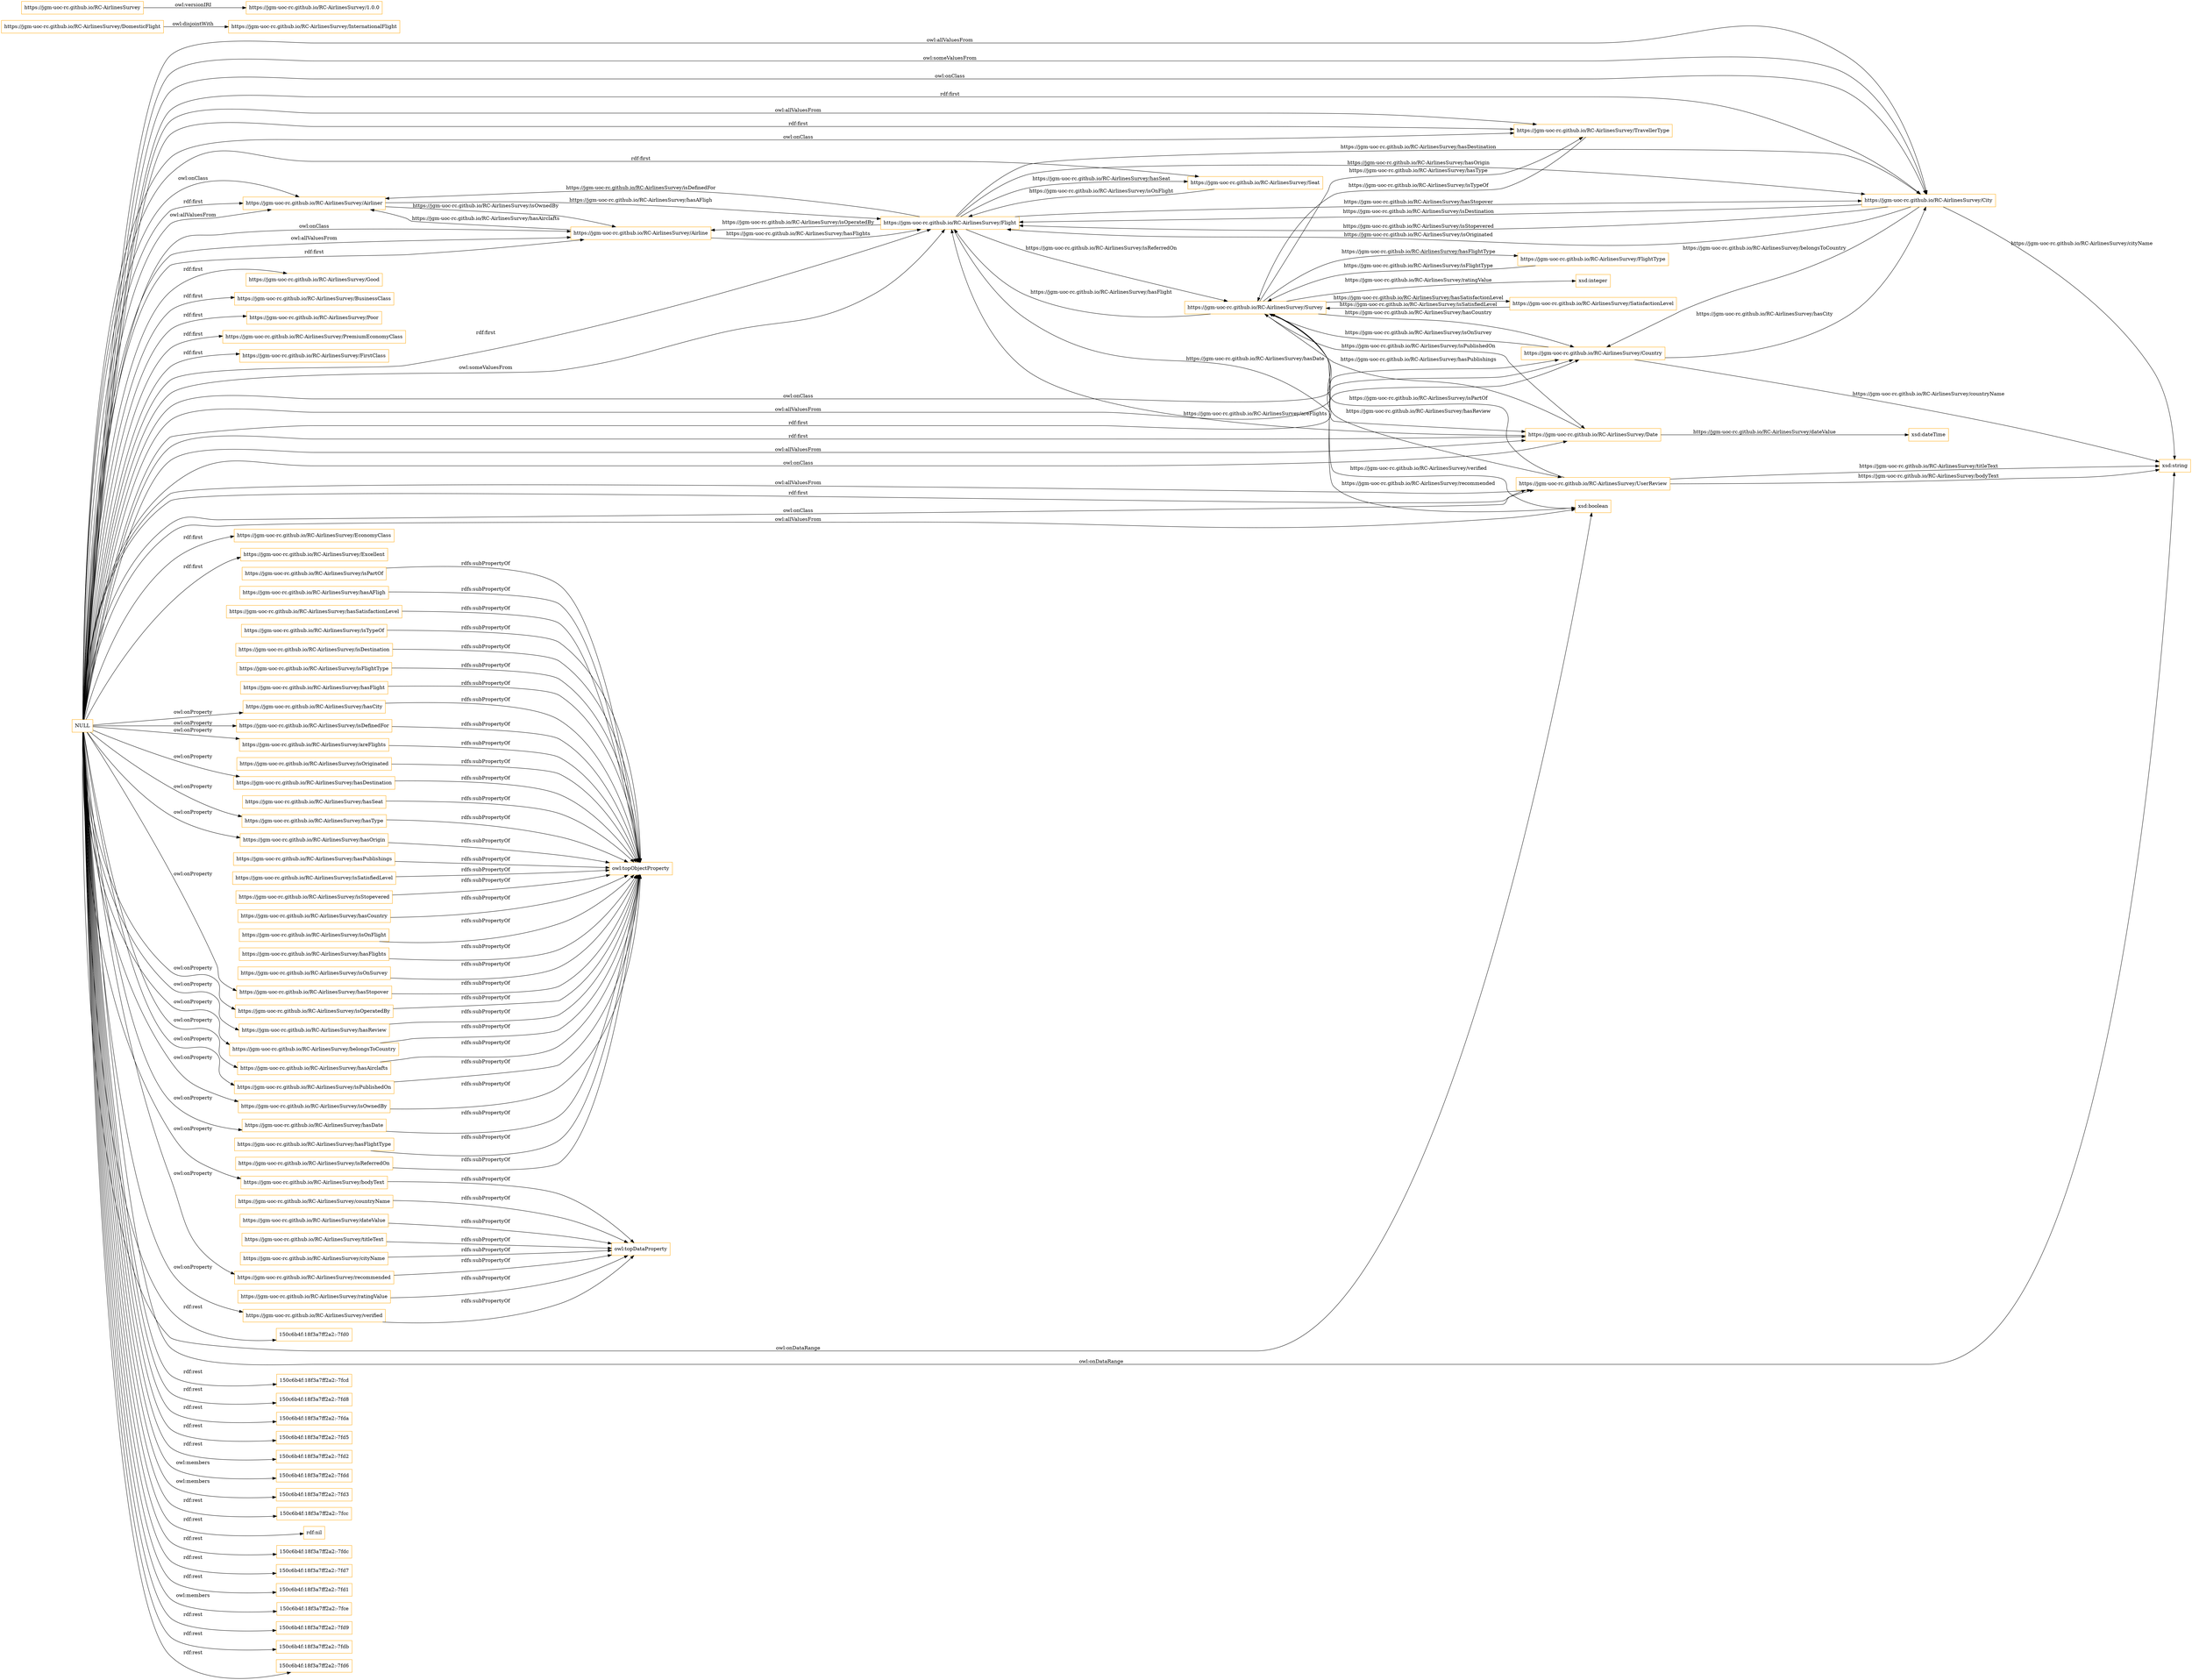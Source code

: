 digraph ar2dtool_diagram { 
rankdir=LR;
size="1501"
node [shape = rectangle, color="orange"]; "https://jgm-uoc-rc.github.io/RC-AirlinesSurvey/Airliner" "https://jgm-uoc-rc.github.io/RC-AirlinesSurvey/Good" "https://jgm-uoc-rc.github.io/RC-AirlinesSurvey/TravellerType" "https://jgm-uoc-rc.github.io/RC-AirlinesSurvey/Date" "https://jgm-uoc-rc.github.io/RC-AirlinesSurvey/Airline" "https://jgm-uoc-rc.github.io/RC-AirlinesSurvey/BusinessClass" "https://jgm-uoc-rc.github.io/RC-AirlinesSurvey/SatisfactionLevel" "https://jgm-uoc-rc.github.io/RC-AirlinesSurvey/Flight" "https://jgm-uoc-rc.github.io/RC-AirlinesSurvey/DomesticFlight" "https://jgm-uoc-rc.github.io/RC-AirlinesSurvey/Poor" "https://jgm-uoc-rc.github.io/RC-AirlinesSurvey/PremiumEconomyClass" "https://jgm-uoc-rc.github.io/RC-AirlinesSurvey/FirstClass" "https://jgm-uoc-rc.github.io/RC-AirlinesSurvey/Country" "https://jgm-uoc-rc.github.io/RC-AirlinesSurvey/Seat" "https://jgm-uoc-rc.github.io/RC-AirlinesSurvey/City" "https://jgm-uoc-rc.github.io/RC-AirlinesSurvey/UserReview" "https://jgm-uoc-rc.github.io/RC-AirlinesSurvey/Survey" "https://jgm-uoc-rc.github.io/RC-AirlinesSurvey/EconomyClass" "https://jgm-uoc-rc.github.io/RC-AirlinesSurvey/InternationalFlight" "https://jgm-uoc-rc.github.io/RC-AirlinesSurvey/FlightType" "https://jgm-uoc-rc.github.io/RC-AirlinesSurvey/Excellent" ; /*classes style*/
	"https://jgm-uoc-rc.github.io/RC-AirlinesSurvey/isDestination" -> "owl:topObjectProperty" [ label = "rdfs:subPropertyOf" ];
	"https://jgm-uoc-rc.github.io/RC-AirlinesSurvey/isFlightType" -> "owl:topObjectProperty" [ label = "rdfs:subPropertyOf" ];
	"https://jgm-uoc-rc.github.io/RC-AirlinesSurvey" -> "https://jgm-uoc-rc.github.io/RC-AirlinesSurvey/1.0.0" [ label = "owl:versionIRI" ];
	"https://jgm-uoc-rc.github.io/RC-AirlinesSurvey/hasFlight" -> "owl:topObjectProperty" [ label = "rdfs:subPropertyOf" ];
	"https://jgm-uoc-rc.github.io/RC-AirlinesSurvey/hasCity" -> "owl:topObjectProperty" [ label = "rdfs:subPropertyOf" ];
	"https://jgm-uoc-rc.github.io/RC-AirlinesSurvey/isDefinedFor" -> "owl:topObjectProperty" [ label = "rdfs:subPropertyOf" ];
	"https://jgm-uoc-rc.github.io/RC-AirlinesSurvey/areFlights" -> "owl:topObjectProperty" [ label = "rdfs:subPropertyOf" ];
	"https://jgm-uoc-rc.github.io/RC-AirlinesSurvey/cityName" -> "owl:topDataProperty" [ label = "rdfs:subPropertyOf" ];
	"https://jgm-uoc-rc.github.io/RC-AirlinesSurvey/recommended" -> "owl:topDataProperty" [ label = "rdfs:subPropertyOf" ];
	"https://jgm-uoc-rc.github.io/RC-AirlinesSurvey/ratingValue" -> "owl:topDataProperty" [ label = "rdfs:subPropertyOf" ];
	"https://jgm-uoc-rc.github.io/RC-AirlinesSurvey/isOriginated" -> "owl:topObjectProperty" [ label = "rdfs:subPropertyOf" ];
	"https://jgm-uoc-rc.github.io/RC-AirlinesSurvey/hasDestination" -> "owl:topObjectProperty" [ label = "rdfs:subPropertyOf" ];
	"https://jgm-uoc-rc.github.io/RC-AirlinesSurvey/hasSeat" -> "owl:topObjectProperty" [ label = "rdfs:subPropertyOf" ];
	"https://jgm-uoc-rc.github.io/RC-AirlinesSurvey/hasType" -> "owl:topObjectProperty" [ label = "rdfs:subPropertyOf" ];
	"https://jgm-uoc-rc.github.io/RC-AirlinesSurvey/hasOrigin" -> "owl:topObjectProperty" [ label = "rdfs:subPropertyOf" ];
	"https://jgm-uoc-rc.github.io/RC-AirlinesSurvey/hasPublishings" -> "owl:topObjectProperty" [ label = "rdfs:subPropertyOf" ];
	"https://jgm-uoc-rc.github.io/RC-AirlinesSurvey/verified" -> "owl:topDataProperty" [ label = "rdfs:subPropertyOf" ];
	"https://jgm-uoc-rc.github.io/RC-AirlinesSurvey/isSatisfiedLevel" -> "owl:topObjectProperty" [ label = "rdfs:subPropertyOf" ];
	"https://jgm-uoc-rc.github.io/RC-AirlinesSurvey/isStopevered" -> "owl:topObjectProperty" [ label = "rdfs:subPropertyOf" ];
	"https://jgm-uoc-rc.github.io/RC-AirlinesSurvey/hasCountry" -> "owl:topObjectProperty" [ label = "rdfs:subPropertyOf" ];
	"https://jgm-uoc-rc.github.io/RC-AirlinesSurvey/isOnFlight" -> "owl:topObjectProperty" [ label = "rdfs:subPropertyOf" ];
	"https://jgm-uoc-rc.github.io/RC-AirlinesSurvey/hasFlights" -> "owl:topObjectProperty" [ label = "rdfs:subPropertyOf" ];
	"https://jgm-uoc-rc.github.io/RC-AirlinesSurvey/isOnSurvey" -> "owl:topObjectProperty" [ label = "rdfs:subPropertyOf" ];
	"https://jgm-uoc-rc.github.io/RC-AirlinesSurvey/hasStopover" -> "owl:topObjectProperty" [ label = "rdfs:subPropertyOf" ];
	"NULL" -> "https://jgm-uoc-rc.github.io/RC-AirlinesSurvey/Poor" [ label = "rdf:first" ];
	"NULL" -> "https://jgm-uoc-rc.github.io/RC-AirlinesSurvey/hasStopover" [ label = "owl:onProperty" ];
	"NULL" -> "https://jgm-uoc-rc.github.io/RC-AirlinesSurvey/isOperatedBy" [ label = "owl:onProperty" ];
	"NULL" -> "https://jgm-uoc-rc.github.io/RC-AirlinesSurvey/Good" [ label = "rdf:first" ];
	"NULL" -> "150c6b4f:18f3a7ff2a2:-7fd0" [ label = "rdf:rest" ];
	"NULL" -> "https://jgm-uoc-rc.github.io/RC-AirlinesSurvey/Airliner" [ label = "rdf:first" ];
	"NULL" -> "https://jgm-uoc-rc.github.io/RC-AirlinesSurvey/TravellerType" [ label = "owl:allValuesFrom" ];
	"NULL" -> "https://jgm-uoc-rc.github.io/RC-AirlinesSurvey/Excellent" [ label = "rdf:first" ];
	"NULL" -> "https://jgm-uoc-rc.github.io/RC-AirlinesSurvey/Country" [ label = "owl:onClass" ];
	"NULL" -> "xsd:boolean" [ label = "owl:allValuesFrom" ];
	"NULL" -> "https://jgm-uoc-rc.github.io/RC-AirlinesSurvey/hasReview" [ label = "owl:onProperty" ];
	"NULL" -> "150c6b4f:18f3a7ff2a2:-7fcd" [ label = "rdf:rest" ];
	"NULL" -> "https://jgm-uoc-rc.github.io/RC-AirlinesSurvey/recommended" [ label = "owl:onProperty" ];
	"NULL" -> "https://jgm-uoc-rc.github.io/RC-AirlinesSurvey/Country" [ label = "owl:allValuesFrom" ];
	"NULL" -> "https://jgm-uoc-rc.github.io/RC-AirlinesSurvey/Airline" [ label = "owl:allValuesFrom" ];
	"NULL" -> "150c6b4f:18f3a7ff2a2:-7fd8" [ label = "rdf:rest" ];
	"NULL" -> "https://jgm-uoc-rc.github.io/RC-AirlinesSurvey/belongsToCountry" [ label = "owl:onProperty" ];
	"NULL" -> "https://jgm-uoc-rc.github.io/RC-AirlinesSurvey/Country" [ label = "rdf:first" ];
	"NULL" -> "https://jgm-uoc-rc.github.io/RC-AirlinesSurvey/BusinessClass" [ label = "rdf:first" ];
	"NULL" -> "150c6b4f:18f3a7ff2a2:-7fda" [ label = "rdf:rest" ];
	"NULL" -> "https://jgm-uoc-rc.github.io/RC-AirlinesSurvey/Seat" [ label = "rdf:first" ];
	"NULL" -> "https://jgm-uoc-rc.github.io/RC-AirlinesSurvey/hasAirclafts" [ label = "owl:onProperty" ];
	"NULL" -> "150c6b4f:18f3a7ff2a2:-7fd5" [ label = "rdf:rest" ];
	"NULL" -> "https://jgm-uoc-rc.github.io/RC-AirlinesSurvey/UserReview" [ label = "rdf:first" ];
	"NULL" -> "https://jgm-uoc-rc.github.io/RC-AirlinesSurvey/PremiumEconomyClass" [ label = "rdf:first" ];
	"NULL" -> "https://jgm-uoc-rc.github.io/RC-AirlinesSurvey/City" [ label = "owl:allValuesFrom" ];
	"NULL" -> "150c6b4f:18f3a7ff2a2:-7fd2" [ label = "rdf:rest" ];
	"NULL" -> "150c6b4f:18f3a7ff2a2:-7fdd" [ label = "owl:members" ];
	"NULL" -> "https://jgm-uoc-rc.github.io/RC-AirlinesSurvey/Date" [ label = "rdf:first" ];
	"NULL" -> "https://jgm-uoc-rc.github.io/RC-AirlinesSurvey/Airline" [ label = "rdf:first" ];
	"NULL" -> "https://jgm-uoc-rc.github.io/RC-AirlinesSurvey/Airliner" [ label = "owl:allValuesFrom" ];
	"NULL" -> "https://jgm-uoc-rc.github.io/RC-AirlinesSurvey/isPublishedOn" [ label = "owl:onProperty" ];
	"NULL" -> "150c6b4f:18f3a7ff2a2:-7fd3" [ label = "owl:members" ];
	"NULL" -> "https://jgm-uoc-rc.github.io/RC-AirlinesSurvey/areFlights" [ label = "owl:onProperty" ];
	"NULL" -> "https://jgm-uoc-rc.github.io/RC-AirlinesSurvey/verified" [ label = "owl:onProperty" ];
	"NULL" -> "https://jgm-uoc-rc.github.io/RC-AirlinesSurvey/TravellerType" [ label = "rdf:first" ];
	"NULL" -> "https://jgm-uoc-rc.github.io/RC-AirlinesSurvey/UserReview" [ label = "owl:onClass" ];
	"NULL" -> "150c6b4f:18f3a7ff2a2:-7fcc" [ label = "rdf:rest" ];
	"NULL" -> "rdf:nil" [ label = "rdf:rest" ];
	"NULL" -> "https://jgm-uoc-rc.github.io/RC-AirlinesSurvey/hasDestination" [ label = "owl:onProperty" ];
	"NULL" -> "https://jgm-uoc-rc.github.io/RC-AirlinesSurvey/City" [ label = "owl:someValuesFrom" ];
	"NULL" -> "https://jgm-uoc-rc.github.io/RC-AirlinesSurvey/isDefinedFor" [ label = "owl:onProperty" ];
	"NULL" -> "https://jgm-uoc-rc.github.io/RC-AirlinesSurvey/hasType" [ label = "owl:onProperty" ];
	"NULL" -> "https://jgm-uoc-rc.github.io/RC-AirlinesSurvey/Flight" [ label = "rdf:first" ];
	"NULL" -> "150c6b4f:18f3a7ff2a2:-7fdc" [ label = "rdf:rest" ];
	"NULL" -> "150c6b4f:18f3a7ff2a2:-7fd7" [ label = "rdf:rest" ];
	"NULL" -> "https://jgm-uoc-rc.github.io/RC-AirlinesSurvey/Flight" [ label = "owl:someValuesFrom" ];
	"NULL" -> "https://jgm-uoc-rc.github.io/RC-AirlinesSurvey/Airline" [ label = "owl:onClass" ];
	"NULL" -> "https://jgm-uoc-rc.github.io/RC-AirlinesSurvey/EconomyClass" [ label = "rdf:first" ];
	"NULL" -> "https://jgm-uoc-rc.github.io/RC-AirlinesSurvey/hasOrigin" [ label = "owl:onProperty" ];
	"NULL" -> "https://jgm-uoc-rc.github.io/RC-AirlinesSurvey/hasCity" [ label = "owl:onProperty" ];
	"NULL" -> "https://jgm-uoc-rc.github.io/RC-AirlinesSurvey/City" [ label = "owl:onClass" ];
	"NULL" -> "https://jgm-uoc-rc.github.io/RC-AirlinesSurvey/TravellerType" [ label = "owl:onClass" ];
	"NULL" -> "https://jgm-uoc-rc.github.io/RC-AirlinesSurvey/Airliner" [ label = "owl:onClass" ];
	"NULL" -> "150c6b4f:18f3a7ff2a2:-7fd1" [ label = "rdf:rest" ];
	"NULL" -> "https://jgm-uoc-rc.github.io/RC-AirlinesSurvey/FirstClass" [ label = "rdf:first" ];
	"NULL" -> "https://jgm-uoc-rc.github.io/RC-AirlinesSurvey/UserReview" [ label = "owl:allValuesFrom" ];
	"NULL" -> "xsd:string" [ label = "owl:onDataRange" ];
	"NULL" -> "xsd:boolean" [ label = "owl:onDataRange" ];
	"NULL" -> "https://jgm-uoc-rc.github.io/RC-AirlinesSurvey/Date" [ label = "owl:allValuesFrom" ];
	"NULL" -> "https://jgm-uoc-rc.github.io/RC-AirlinesSurvey/Date" [ label = "owl:onClass" ];
	"NULL" -> "https://jgm-uoc-rc.github.io/RC-AirlinesSurvey/isOwnedBy" [ label = "owl:onProperty" ];
	"NULL" -> "https://jgm-uoc-rc.github.io/RC-AirlinesSurvey/hasDate" [ label = "owl:onProperty" ];
	"NULL" -> "150c6b4f:18f3a7ff2a2:-7fce" [ label = "owl:members" ];
	"NULL" -> "https://jgm-uoc-rc.github.io/RC-AirlinesSurvey/City" [ label = "rdf:first" ];
	"NULL" -> "150c6b4f:18f3a7ff2a2:-7fd9" [ label = "rdf:rest" ];
	"NULL" -> "https://jgm-uoc-rc.github.io/RC-AirlinesSurvey/bodyText" [ label = "owl:onProperty" ];
	"NULL" -> "150c6b4f:18f3a7ff2a2:-7fdb" [ label = "rdf:rest" ];
	"NULL" -> "150c6b4f:18f3a7ff2a2:-7fd6" [ label = "rdf:rest" ];
	"https://jgm-uoc-rc.github.io/RC-AirlinesSurvey/hasFlightType" -> "owl:topObjectProperty" [ label = "rdfs:subPropertyOf" ];
	"https://jgm-uoc-rc.github.io/RC-AirlinesSurvey/countryName" -> "owl:topDataProperty" [ label = "rdfs:subPropertyOf" ];
	"https://jgm-uoc-rc.github.io/RC-AirlinesSurvey/bodyText" -> "owl:topDataProperty" [ label = "rdfs:subPropertyOf" ];
	"https://jgm-uoc-rc.github.io/RC-AirlinesSurvey/isReferredOn" -> "owl:topObjectProperty" [ label = "rdfs:subPropertyOf" ];
	"https://jgm-uoc-rc.github.io/RC-AirlinesSurvey/belongsToCountry" -> "owl:topObjectProperty" [ label = "rdfs:subPropertyOf" ];
	"https://jgm-uoc-rc.github.io/RC-AirlinesSurvey/hasReview" -> "owl:topObjectProperty" [ label = "rdfs:subPropertyOf" ];
	"https://jgm-uoc-rc.github.io/RC-AirlinesSurvey/dateValue" -> "owl:topDataProperty" [ label = "rdfs:subPropertyOf" ];
	"https://jgm-uoc-rc.github.io/RC-AirlinesSurvey/hasAirclafts" -> "owl:topObjectProperty" [ label = "rdfs:subPropertyOf" ];
	"https://jgm-uoc-rc.github.io/RC-AirlinesSurvey/isPartOf" -> "owl:topObjectProperty" [ label = "rdfs:subPropertyOf" ];
	"https://jgm-uoc-rc.github.io/RC-AirlinesSurvey/isOperatedBy" -> "owl:topObjectProperty" [ label = "rdfs:subPropertyOf" ];
	"https://jgm-uoc-rc.github.io/RC-AirlinesSurvey/isPublishedOn" -> "owl:topObjectProperty" [ label = "rdfs:subPropertyOf" ];
	"https://jgm-uoc-rc.github.io/RC-AirlinesSurvey/isOwnedBy" -> "owl:topObjectProperty" [ label = "rdfs:subPropertyOf" ];
	"https://jgm-uoc-rc.github.io/RC-AirlinesSurvey/hasAFligh" -> "owl:topObjectProperty" [ label = "rdfs:subPropertyOf" ];
	"https://jgm-uoc-rc.github.io/RC-AirlinesSurvey/hasSatisfactionLevel" -> "owl:topObjectProperty" [ label = "rdfs:subPropertyOf" ];
	"https://jgm-uoc-rc.github.io/RC-AirlinesSurvey/titleText" -> "owl:topDataProperty" [ label = "rdfs:subPropertyOf" ];
	"https://jgm-uoc-rc.github.io/RC-AirlinesSurvey/hasDate" -> "owl:topObjectProperty" [ label = "rdfs:subPropertyOf" ];
	"https://jgm-uoc-rc.github.io/RC-AirlinesSurvey/isTypeOf" -> "owl:topObjectProperty" [ label = "rdfs:subPropertyOf" ];
	"https://jgm-uoc-rc.github.io/RC-AirlinesSurvey/DomesticFlight" -> "https://jgm-uoc-rc.github.io/RC-AirlinesSurvey/InternationalFlight" [ label = "owl:disjointWith" ];
	"https://jgm-uoc-rc.github.io/RC-AirlinesSurvey/Date" -> "https://jgm-uoc-rc.github.io/RC-AirlinesSurvey/Flight" [ label = "https://jgm-uoc-rc.github.io/RC-AirlinesSurvey/areFlights" ];
	"https://jgm-uoc-rc.github.io/RC-AirlinesSurvey/UserReview" -> "xsd:string" [ label = "https://jgm-uoc-rc.github.io/RC-AirlinesSurvey/bodyText" ];
	"https://jgm-uoc-rc.github.io/RC-AirlinesSurvey/Survey" -> "https://jgm-uoc-rc.github.io/RC-AirlinesSurvey/FlightType" [ label = "https://jgm-uoc-rc.github.io/RC-AirlinesSurvey/hasFlightType" ];
	"https://jgm-uoc-rc.github.io/RC-AirlinesSurvey/Survey" -> "https://jgm-uoc-rc.github.io/RC-AirlinesSurvey/TravellerType" [ label = "https://jgm-uoc-rc.github.io/RC-AirlinesSurvey/hasType" ];
	"https://jgm-uoc-rc.github.io/RC-AirlinesSurvey/Survey" -> "https://jgm-uoc-rc.github.io/RC-AirlinesSurvey/Date" [ label = "https://jgm-uoc-rc.github.io/RC-AirlinesSurvey/isPublishedOn" ];
	"https://jgm-uoc-rc.github.io/RC-AirlinesSurvey/Survey" -> "xsd:boolean" [ label = "https://jgm-uoc-rc.github.io/RC-AirlinesSurvey/verified" ];
	"https://jgm-uoc-rc.github.io/RC-AirlinesSurvey/City" -> "https://jgm-uoc-rc.github.io/RC-AirlinesSurvey/Flight" [ label = "https://jgm-uoc-rc.github.io/RC-AirlinesSurvey/isDestination" ];
	"https://jgm-uoc-rc.github.io/RC-AirlinesSurvey/Airline" -> "https://jgm-uoc-rc.github.io/RC-AirlinesSurvey/Airliner" [ label = "https://jgm-uoc-rc.github.io/RC-AirlinesSurvey/hasAirclafts" ];
	"https://jgm-uoc-rc.github.io/RC-AirlinesSurvey/City" -> "https://jgm-uoc-rc.github.io/RC-AirlinesSurvey/Flight" [ label = "https://jgm-uoc-rc.github.io/RC-AirlinesSurvey/isStopevered" ];
	"https://jgm-uoc-rc.github.io/RC-AirlinesSurvey/Survey" -> "https://jgm-uoc-rc.github.io/RC-AirlinesSurvey/UserReview" [ label = "https://jgm-uoc-rc.github.io/RC-AirlinesSurvey/hasReview" ];
	"https://jgm-uoc-rc.github.io/RC-AirlinesSurvey/Survey" -> "https://jgm-uoc-rc.github.io/RC-AirlinesSurvey/Country" [ label = "https://jgm-uoc-rc.github.io/RC-AirlinesSurvey/hasCountry" ];
	"https://jgm-uoc-rc.github.io/RC-AirlinesSurvey/UserReview" -> "xsd:string" [ label = "https://jgm-uoc-rc.github.io/RC-AirlinesSurvey/titleText" ];
	"https://jgm-uoc-rc.github.io/RC-AirlinesSurvey/Seat" -> "https://jgm-uoc-rc.github.io/RC-AirlinesSurvey/Flight" [ label = "https://jgm-uoc-rc.github.io/RC-AirlinesSurvey/isOnFlight" ];
	"https://jgm-uoc-rc.github.io/RC-AirlinesSurvey/SatisfactionLevel" -> "https://jgm-uoc-rc.github.io/RC-AirlinesSurvey/Survey" [ label = "https://jgm-uoc-rc.github.io/RC-AirlinesSurvey/isSatisfiedLevel" ];
	"https://jgm-uoc-rc.github.io/RC-AirlinesSurvey/UserReview" -> "https://jgm-uoc-rc.github.io/RC-AirlinesSurvey/Survey" [ label = "https://jgm-uoc-rc.github.io/RC-AirlinesSurvey/isPartOf" ];
	"https://jgm-uoc-rc.github.io/RC-AirlinesSurvey/Flight" -> "https://jgm-uoc-rc.github.io/RC-AirlinesSurvey/Survey" [ label = "https://jgm-uoc-rc.github.io/RC-AirlinesSurvey/isReferredOn" ];
	"https://jgm-uoc-rc.github.io/RC-AirlinesSurvey/City" -> "https://jgm-uoc-rc.github.io/RC-AirlinesSurvey/Country" [ label = "https://jgm-uoc-rc.github.io/RC-AirlinesSurvey/belongsToCountry" ];
	"https://jgm-uoc-rc.github.io/RC-AirlinesSurvey/Flight" -> "https://jgm-uoc-rc.github.io/RC-AirlinesSurvey/Seat" [ label = "https://jgm-uoc-rc.github.io/RC-AirlinesSurvey/hasSeat" ];
	"https://jgm-uoc-rc.github.io/RC-AirlinesSurvey/Date" -> "https://jgm-uoc-rc.github.io/RC-AirlinesSurvey/Survey" [ label = "https://jgm-uoc-rc.github.io/RC-AirlinesSurvey/hasPublishings" ];
	"https://jgm-uoc-rc.github.io/RC-AirlinesSurvey/Survey" -> "xsd:boolean" [ label = "https://jgm-uoc-rc.github.io/RC-AirlinesSurvey/recommended" ];
	"https://jgm-uoc-rc.github.io/RC-AirlinesSurvey/Airliner" -> "https://jgm-uoc-rc.github.io/RC-AirlinesSurvey/Flight" [ label = "https://jgm-uoc-rc.github.io/RC-AirlinesSurvey/hasAFligh" ];
	"https://jgm-uoc-rc.github.io/RC-AirlinesSurvey/Flight" -> "https://jgm-uoc-rc.github.io/RC-AirlinesSurvey/Airline" [ label = "https://jgm-uoc-rc.github.io/RC-AirlinesSurvey/isOperatedBy" ];
	"https://jgm-uoc-rc.github.io/RC-AirlinesSurvey/Flight" -> "https://jgm-uoc-rc.github.io/RC-AirlinesSurvey/Airliner" [ label = "https://jgm-uoc-rc.github.io/RC-AirlinesSurvey/isDefinedFor" ];
	"https://jgm-uoc-rc.github.io/RC-AirlinesSurvey/Airliner" -> "https://jgm-uoc-rc.github.io/RC-AirlinesSurvey/Airline" [ label = "https://jgm-uoc-rc.github.io/RC-AirlinesSurvey/isOwnedBy" ];
	"https://jgm-uoc-rc.github.io/RC-AirlinesSurvey/Country" -> "https://jgm-uoc-rc.github.io/RC-AirlinesSurvey/Survey" [ label = "https://jgm-uoc-rc.github.io/RC-AirlinesSurvey/isOnSurvey" ];
	"https://jgm-uoc-rc.github.io/RC-AirlinesSurvey/Country" -> "xsd:string" [ label = "https://jgm-uoc-rc.github.io/RC-AirlinesSurvey/countryName" ];
	"https://jgm-uoc-rc.github.io/RC-AirlinesSurvey/City" -> "xsd:string" [ label = "https://jgm-uoc-rc.github.io/RC-AirlinesSurvey/cityName" ];
	"https://jgm-uoc-rc.github.io/RC-AirlinesSurvey/Date" -> "xsd:dateTime" [ label = "https://jgm-uoc-rc.github.io/RC-AirlinesSurvey/dateValue" ];
	"https://jgm-uoc-rc.github.io/RC-AirlinesSurvey/Survey" -> "https://jgm-uoc-rc.github.io/RC-AirlinesSurvey/Flight" [ label = "https://jgm-uoc-rc.github.io/RC-AirlinesSurvey/hasFlight" ];
	"https://jgm-uoc-rc.github.io/RC-AirlinesSurvey/Flight" -> "https://jgm-uoc-rc.github.io/RC-AirlinesSurvey/City" [ label = "https://jgm-uoc-rc.github.io/RC-AirlinesSurvey/hasDestination" ];
	"https://jgm-uoc-rc.github.io/RC-AirlinesSurvey/Flight" -> "https://jgm-uoc-rc.github.io/RC-AirlinesSurvey/City" [ label = "https://jgm-uoc-rc.github.io/RC-AirlinesSurvey/hasOrigin" ];
	"https://jgm-uoc-rc.github.io/RC-AirlinesSurvey/TravellerType" -> "https://jgm-uoc-rc.github.io/RC-AirlinesSurvey/Survey" [ label = "https://jgm-uoc-rc.github.io/RC-AirlinesSurvey/isTypeOf" ];
	"https://jgm-uoc-rc.github.io/RC-AirlinesSurvey/FlightType" -> "https://jgm-uoc-rc.github.io/RC-AirlinesSurvey/Survey" [ label = "https://jgm-uoc-rc.github.io/RC-AirlinesSurvey/isFlightType" ];
	"https://jgm-uoc-rc.github.io/RC-AirlinesSurvey/Country" -> "https://jgm-uoc-rc.github.io/RC-AirlinesSurvey/City" [ label = "https://jgm-uoc-rc.github.io/RC-AirlinesSurvey/hasCity" ];
	"https://jgm-uoc-rc.github.io/RC-AirlinesSurvey/Flight" -> "https://jgm-uoc-rc.github.io/RC-AirlinesSurvey/City" [ label = "https://jgm-uoc-rc.github.io/RC-AirlinesSurvey/hasStopover" ];
	"https://jgm-uoc-rc.github.io/RC-AirlinesSurvey/City" -> "https://jgm-uoc-rc.github.io/RC-AirlinesSurvey/Flight" [ label = "https://jgm-uoc-rc.github.io/RC-AirlinesSurvey/isOriginated" ];
	"https://jgm-uoc-rc.github.io/RC-AirlinesSurvey/Survey" -> "xsd:integer" [ label = "https://jgm-uoc-rc.github.io/RC-AirlinesSurvey/ratingValue" ];
	"https://jgm-uoc-rc.github.io/RC-AirlinesSurvey/Airline" -> "https://jgm-uoc-rc.github.io/RC-AirlinesSurvey/Flight" [ label = "https://jgm-uoc-rc.github.io/RC-AirlinesSurvey/hasFlights" ];
	"https://jgm-uoc-rc.github.io/RC-AirlinesSurvey/Flight" -> "https://jgm-uoc-rc.github.io/RC-AirlinesSurvey/Date" [ label = "https://jgm-uoc-rc.github.io/RC-AirlinesSurvey/hasDate" ];
	"https://jgm-uoc-rc.github.io/RC-AirlinesSurvey/Survey" -> "https://jgm-uoc-rc.github.io/RC-AirlinesSurvey/SatisfactionLevel" [ label = "https://jgm-uoc-rc.github.io/RC-AirlinesSurvey/hasSatisfactionLevel" ];

}
